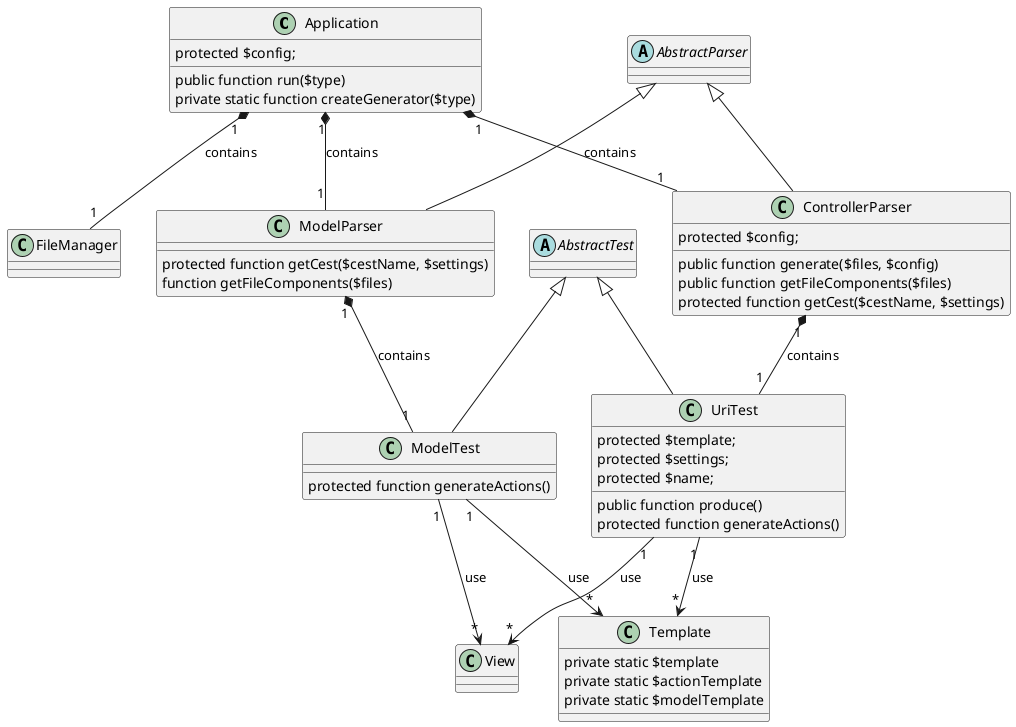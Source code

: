 @startuml
class Application {
    protected $config;
    public function run($type)
    private static function createGenerator($type)
}
Application "1" *-- "1" FileManager : contains
Application "1" *-- "1" ControllerParser : contains
Application "1" *-- "1" ModelParser : contains

abstract class AbstractParser
class ControllerParser extends AbstractParser{
     protected $config;
     public function generate($files, $config)
     public function getFileComponents($files)
     protected function getCest($cestName, $settings)
}

class ModelParser extends AbstractParser {
     protected function getCest($cestName, $settings)
     function getFileComponents($files)
}
ControllerParser "1" *-- "1" UriTest : contains
ModelParser "1" *-- "1" ModelTest : contains

abstract class AbstractTest

class UriTest extends AbstractTest{
    protected $template;
    protected $settings;
    protected $name;

    public function produce()
    protected function generateActions()
}
class ModelTest extends AbstractTest {
    protected function generateActions()
}

UriTest "1" --> "*" View : use
ModelTest "1" --> "*" View : use
UriTest "1" --> "*" Template : use
ModelTest "1" --> "*" Template : use
class Template {
    private static $template
    private static $actionTemplate
    private static $modelTemplate
}

class View{
}

class FileManager {
}
@enduml